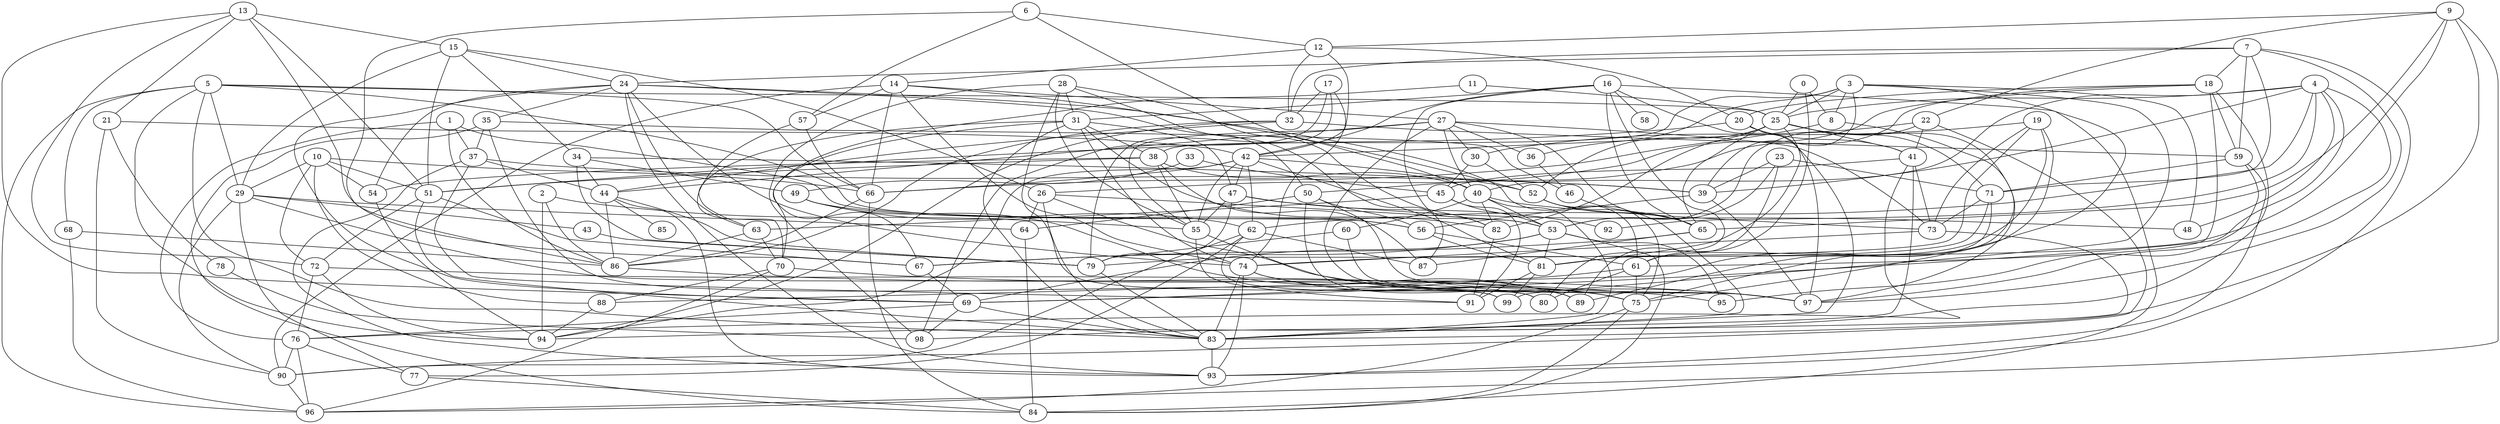 strict graph "gnp_random_graph(100,0.06)" {
0;
1;
2;
3;
4;
5;
6;
7;
8;
9;
10;
11;
12;
13;
14;
15;
16;
17;
18;
19;
20;
21;
22;
23;
24;
25;
26;
27;
28;
29;
30;
31;
32;
33;
34;
35;
36;
37;
38;
39;
40;
41;
42;
43;
44;
45;
46;
47;
48;
49;
50;
51;
52;
53;
54;
55;
56;
57;
58;
59;
60;
61;
62;
63;
64;
65;
66;
67;
68;
69;
70;
71;
72;
73;
74;
75;
76;
77;
78;
79;
80;
81;
82;
83;
84;
85;
86;
87;
88;
89;
90;
91;
92;
93;
94;
95;
96;
97;
98;
99;
0 -- 8  [is_available=True, prob="0.941804599603"];
0 -- 25  [is_available=True, prob="0.587652656555"];
0 -- 61  [is_available=True, prob="0.241929030036"];
1 -- 56  [is_available=True, prob="0.0815425190983"];
1 -- 76  [is_available=True, prob="0.574926602086"];
1 -- 37  [is_available=True, prob="0.450839774081"];
1 -- 86  [is_available=True, prob="1.0"];
2 -- 94  [is_available=True, prob="1.0"];
2 -- 86  [is_available=True, prob="0.72538706367"];
2 -- 55  [is_available=True, prob="0.633938780263"];
3 -- 99  [is_available=True, prob="0.503782107919"];
3 -- 36  [is_available=True, prob="1.0"];
3 -- 38  [is_available=True, prob="0.792788392971"];
3 -- 39  [is_available=True, prob="1.0"];
3 -- 8  [is_available=True, prob="0.806814732584"];
3 -- 48  [is_available=True, prob="1.0"];
3 -- 88  [is_available=True, prob="0.226618323187"];
3 -- 25  [is_available=True, prob="0.719584865769"];
4 -- 97  [is_available=True, prob="1.0"];
4 -- 69  [is_available=True, prob="1.0"];
4 -- 39  [is_available=True, prob="0.400478096536"];
4 -- 40  [is_available=True, prob="1.0"];
4 -- 48  [is_available=True, prob="1.0"];
4 -- 25  [is_available=True, prob="0.142228489048"];
4 -- 92  [is_available=True, prob="0.28557488988"];
4 -- 62  [is_available=True, prob="0.144034932397"];
5 -- 96  [is_available=True, prob="0.11345638897"];
5 -- 66  [is_available=True, prob="0.145016541132"];
5 -- 68  [is_available=True, prob="0.341920088948"];
5 -- 83  [is_available=True, prob="0.449173587538"];
5 -- 53  [is_available=True, prob="1.0"];
5 -- 25  [is_available=True, prob="0.429695268726"];
5 -- 29  [is_available=True, prob="0.368433906225"];
5 -- 94  [is_available=True, prob="0.748988633962"];
6 -- 40  [is_available=True, prob="1.0"];
6 -- 57  [is_available=True, prob="0.326022101197"];
6 -- 12  [is_available=True, prob="1.0"];
6 -- 86  [is_available=True, prob="0.0324843803004"];
7 -- 32  [is_available=True, prob="0.15621001655"];
7 -- 97  [is_available=True, prob="0.478302032663"];
7 -- 71  [is_available=True, prob="0.628313732632"];
7 -- 18  [is_available=True, prob="1.0"];
7 -- 24  [is_available=True, prob="0.359897794816"];
7 -- 59  [is_available=True, prob="1.0"];
7 -- 93  [is_available=True, prob="1.0"];
8 -- 75  [is_available=True, prob="0.423165359276"];
8 -- 66  [is_available=True, prob="0.057390694695"];
9 -- 96  [is_available=True, prob="0.0169860082769"];
9 -- 65  [is_available=True, prob="0.0732452060424"];
9 -- 74  [is_available=True, prob="1.0"];
9 -- 12  [is_available=True, prob="0.590844805752"];
9 -- 83  [is_available=True, prob="0.283745789079"];
9 -- 22  [is_available=True, prob="0.465822277042"];
10 -- 66  [is_available=True, prob="1.0"];
10 -- 72  [is_available=True, prob="0.90489239067"];
10 -- 51  [is_available=True, prob="0.505043815807"];
10 -- 54  [is_available=True, prob="0.516320153392"];
10 -- 88  [is_available=True, prob="1.0"];
10 -- 29  [is_available=True, prob="0.511395126649"];
11 -- 25  [is_available=True, prob="0.352731117329"];
11 -- 67  [is_available=True, prob="0.0233836104232"];
12 -- 32  [is_available=True, prob="0.906999322584"];
12 -- 42  [is_available=True, prob="0.78752783549"];
12 -- 14  [is_available=True, prob="1.0"];
12 -- 20  [is_available=True, prob="0.219532058173"];
13 -- 67  [is_available=True, prob="1.0"];
13 -- 69  [is_available=True, prob="0.613130793478"];
13 -- 72  [is_available=True, prob="0.823582878959"];
13 -- 15  [is_available=True, prob="0.949104489424"];
13 -- 51  [is_available=True, prob="0.728309835687"];
13 -- 21  [is_available=True, prob="0.00385560733266"];
14 -- 66  [is_available=True, prob="0.0526989405425"];
14 -- 74  [is_available=True, prob="0.564183282523"];
14 -- 57  [is_available=True, prob="0.389640248246"];
14 -- 90  [is_available=True, prob="0.276645191759"];
14 -- 27  [is_available=True, prob="0.291428926099"];
14 -- 61  [is_available=True, prob="1.0"];
15 -- 34  [is_available=True, prob="0.917113697104"];
15 -- 51  [is_available=True, prob="1.0"];
15 -- 24  [is_available=True, prob="0.496645262585"];
15 -- 26  [is_available=True, prob="0.354698973727"];
15 -- 29  [is_available=True, prob="0.855986527853"];
16 -- 65  [is_available=True, prob="0.985774294448"];
16 -- 42  [is_available=True, prob="1.0"];
16 -- 80  [is_available=True, prob="0.959224450285"];
16 -- 82  [is_available=True, prob="0.164220726722"];
16 -- 83  [is_available=True, prob="0.864114204923"];
16 -- 84  [is_available=True, prob="0.359012607564"];
16 -- 58  [is_available=True, prob="0.595957832813"];
16 -- 31  [is_available=True, prob="0.00787100148934"];
17 -- 32  [is_available=True, prob="0.318194740133"];
17 -- 74  [is_available=True, prob="0.546134530432"];
17 -- 98  [is_available=True, prob="0.309656615346"];
17 -- 79  [is_available=True, prob="0.643560681067"];
18 -- 50  [is_available=True, prob="0.330859499151"];
18 -- 20  [is_available=True, prob="0.825603096816"];
18 -- 26  [is_available=True, prob="0.442482051196"];
18 -- 59  [is_available=True, prob="0.5874798455"];
18 -- 61  [is_available=True, prob="0.0504904714431"];
18 -- 94  [is_available=True, prob="0.166132602898"];
19 -- 73  [is_available=True, prob="1.0"];
19 -- 75  [is_available=True, prob="1.0"];
19 -- 61  [is_available=True, prob="0.805070120688"];
19 -- 30  [is_available=True, prob="1.0"];
19 -- 79  [is_available=True, prob="0.583913354898"];
20 -- 41  [is_available=True, prob="0.39037256435"];
20 -- 51  [is_available=True, prob="0.668925074917"];
20 -- 97  [is_available=True, prob="0.318982365557"];
21 -- 42  [is_available=True, prob="0.127803242897"];
21 -- 90  [is_available=True, prob="1.0"];
21 -- 78  [is_available=True, prob="0.714555226258"];
22 -- 42  [is_available=True, prob="0.86939713523"];
22 -- 90  [is_available=True, prob="0.442474900718"];
22 -- 53  [is_available=True, prob="1.0"];
22 -- 41  [is_available=True, prob="0.229094503865"];
23 -- 89  [is_available=True, prob="0.536570629064"];
23 -- 71  [is_available=True, prob="0.0298652975749"];
23 -- 53  [is_available=True, prob="0.551696564291"];
23 -- 39  [is_available=True, prob="0.401740557747"];
24 -- 35  [is_available=True, prob="0.88987223258"];
24 -- 69  [is_available=True, prob="1.0"];
24 -- 74  [is_available=True, prob="0.163194324253"];
24 -- 50  [is_available=True, prob="0.36561801585"];
24 -- 52  [is_available=True, prob="0.530488743899"];
24 -- 54  [is_available=True, prob="0.812075553586"];
24 -- 93  [is_available=True, prob="0.369766991819"];
24 -- 63  [is_available=True, prob="0.363122530973"];
25 -- 65  [is_available=True, prob="0.956203890474"];
25 -- 71  [is_available=True, prob="0.187353877252"];
25 -- 41  [is_available=True, prob="1.0"];
25 -- 81  [is_available=True, prob="0.930486503184"];
25 -- 82  [is_available=True, prob="1.0"];
25 -- 52  [is_available=True, prob="0.0578101197516"];
25 -- 97  [is_available=True, prob="0.420836076583"];
26 -- 64  [is_available=True, prob="0.207678851891"];
26 -- 97  [is_available=True, prob="1.0"];
26 -- 83  [is_available=True, prob="1.0"];
26 -- 53  [is_available=True, prob="0.795723171403"];
27 -- 65  [is_available=True, prob="1.0"];
27 -- 36  [is_available=True, prob="1.0"];
27 -- 97  [is_available=True, prob="0.173926299025"];
27 -- 40  [is_available=True, prob="0.750111761691"];
27 -- 73  [is_available=True, prob="0.332570840792"];
27 -- 44  [is_available=True, prob="0.695025610958"];
27 -- 55  [is_available=True, prob="0.304527943724"];
27 -- 30  [is_available=True, prob="0.772892714624"];
28 -- 98  [is_available=True, prob="0.427661241796"];
28 -- 99  [is_available=True, prob="0.038150454873"];
28 -- 55  [is_available=True, prob="0.157338411459"];
28 -- 82  [is_available=True, prob="0.36509096964"];
28 -- 87  [is_available=True, prob="0.409441452954"];
28 -- 31  [is_available=True, prob="1.0"];
29 -- 64  [is_available=True, prob="0.826112372305"];
29 -- 43  [is_available=True, prob="1.0"];
29 -- 77  [is_available=True, prob="0.763235926909"];
29 -- 80  [is_available=True, prob="0.949665182668"];
29 -- 90  [is_available=True, prob="0.573319601829"];
30 -- 52  [is_available=True, prob="0.224274940481"];
30 -- 45  [is_available=True, prob="1.0"];
31 -- 38  [is_available=True, prob="0.0885892687651"];
31 -- 70  [is_available=True, prob="0.465437039878"];
31 -- 74  [is_available=True, prob="0.222010816145"];
31 -- 47  [is_available=True, prob="0.0810349157732"];
31 -- 82  [is_available=True, prob="0.331475521875"];
31 -- 83  [is_available=True, prob="0.555248834889"];
31 -- 63  [is_available=True, prob="0.869626910936"];
32 -- 44  [is_available=True, prob="1.0"];
32 -- 86  [is_available=True, prob="1.0"];
32 -- 59  [is_available=True, prob="0.833492458772"];
32 -- 94  [is_available=True, prob="1.0"];
33 -- 49  [is_available=True, prob="0.121225949883"];
33 -- 45  [is_available=True, prob="0.358942838919"];
34 -- 49  [is_available=True, prob="0.251448258001"];
34 -- 79  [is_available=True, prob="1.0"];
34 -- 39  [is_available=True, prob="1.0"];
34 -- 44  [is_available=True, prob="1.0"];
35 -- 99  [is_available=True, prob="0.270997083534"];
35 -- 84  [is_available=True, prob="0.110823278872"];
35 -- 37  [is_available=True, prob="0.127048458838"];
35 -- 46  [is_available=True, prob="0.943342774222"];
36 -- 46  [is_available=True, prob="1.0"];
37 -- 39  [is_available=True, prob="0.0903652659601"];
37 -- 44  [is_available=True, prob="0.258934549394"];
37 -- 91  [is_available=True, prob="0.908808567129"];
37 -- 93  [is_available=True, prob="1.0"];
38 -- 40  [is_available=True, prob="0.25037436988"];
38 -- 87  [is_available=True, prob="0.102888848408"];
38 -- 51  [is_available=True, prob="1.0"];
38 -- 54  [is_available=True, prob="0.463262352324"];
38 -- 55  [is_available=True, prob="0.921855512001"];
39 -- 97  [is_available=True, prob="0.19243034347"];
39 -- 56  [is_available=True, prob="0.649848356839"];
40 -- 73  [is_available=True, prob="1.0"];
40 -- 82  [is_available=True, prob="0.288743978392"];
40 -- 83  [is_available=True, prob="0.513873090791"];
40 -- 53  [is_available=True, prob="1.0"];
40 -- 60  [is_available=True, prob="0.5766206954"];
41 -- 98  [is_available=True, prob="0.802660445787"];
41 -- 73  [is_available=True, prob="1.0"];
41 -- 76  [is_available=True, prob="0.570172325179"];
41 -- 45  [is_available=True, prob="0.050386158053"];
42 -- 66  [is_available=True, prob="1.0"];
42 -- 47  [is_available=True, prob="1.0"];
42 -- 81  [is_available=True, prob="0.137223990133"];
42 -- 52  [is_available=True, prob="0.664634454051"];
42 -- 55  [is_available=True, prob="0.807345881562"];
42 -- 94  [is_available=True, prob="1.0"];
42 -- 62  [is_available=True, prob="0.561144360211"];
43 -- 79  [is_available=True, prob="1.0"];
44 -- 79  [is_available=True, prob="0.0606168967381"];
44 -- 85  [is_available=True, prob="0.313897083537"];
44 -- 86  [is_available=True, prob="1.0"];
44 -- 93  [is_available=True, prob="0.00605823907005"];
45 -- 53  [is_available=True, prob="0.61563217296"];
45 -- 91  [is_available=True, prob="0.397504617762"];
45 -- 63  [is_available=True, prob="0.606005890413"];
46 -- 65  [is_available=True, prob="0.665566675202"];
47 -- 79  [is_available=True, prob="0.817604298995"];
47 -- 48  [is_available=True, prob="0.976261084215"];
47 -- 55  [is_available=True, prob="0.666921519297"];
47 -- 92  [is_available=True, prob="1.0"];
49 -- 56  [is_available=True, prob="0.857039279001"];
49 -- 62  [is_available=True, prob="1.0"];
49 -- 89  [is_available=True, prob="1.0"];
50 -- 64  [is_available=True, prob="0.655099001522"];
50 -- 97  [is_available=True, prob="1.0"];
50 -- 56  [is_available=True, prob="0.624587118637"];
50 -- 89  [is_available=True, prob="0.206321575893"];
51 -- 67  [is_available=True, prob="0.016486240036"];
51 -- 72  [is_available=True, prob="1.0"];
51 -- 83  [is_available=True, prob="0.991905069666"];
52 -- 65  [is_available=True, prob="0.893207191283"];
52 -- 75  [is_available=True, prob="1.0"];
52 -- 83  [is_available=True, prob="1.0"];
53 -- 67  [is_available=True, prob="0.926393480695"];
53 -- 81  [is_available=True, prob="0.322218301354"];
53 -- 84  [is_available=True, prob="0.62572262579"];
53 -- 95  [is_available=True, prob="0.774204472242"];
53 -- 69  [is_available=True, prob="1.0"];
54 -- 94  [is_available=True, prob="0.706975378427"];
55 -- 91  [is_available=True, prob="0.851418069264"];
55 -- 75  [is_available=True, prob="0.172141324874"];
56 -- 81  [is_available=True, prob="0.374718995348"];
56 -- 61  [is_available=True, prob="0.563467628264"];
57 -- 66  [is_available=True, prob="0.664685309939"];
57 -- 70  [is_available=True, prob="1.0"];
59 -- 71  [is_available=True, prob="0.706237027423"];
59 -- 93  [is_available=True, prob="0.712908568574"];
59 -- 95  [is_available=True, prob="0.13472255262"];
60 -- 97  [is_available=True, prob="1.0"];
60 -- 79  [is_available=True, prob="0.340475617597"];
61 -- 69  [is_available=True, prob="1.0"];
61 -- 75  [is_available=True, prob="0.0856435147756"];
61 -- 80  [is_available=True, prob="0.48713540317"];
62 -- 77  [is_available=True, prob="1.0"];
62 -- 80  [is_available=True, prob="0.693965622968"];
62 -- 87  [is_available=True, prob="0.521250128742"];
62 -- 90  [is_available=True, prob="0.423289288203"];
63 -- 86  [is_available=True, prob="0.313722509181"];
63 -- 70  [is_available=True, prob="0.457767872463"];
64 -- 84  [is_available=True, prob="1.0"];
65 -- 67  [is_available=True, prob="0.180800735291"];
65 -- 87  [is_available=True, prob="0.207420808347"];
66 -- 84  [is_available=True, prob="1.0"];
66 -- 86  [is_available=True, prob="0.592255523319"];
67 -- 69  [is_available=True, prob="0.0298829789094"];
68 -- 96  [is_available=True, prob="0.397792149139"];
68 -- 86  [is_available=True, prob="0.652515514372"];
69 -- 98  [is_available=True, prob="0.292840598443"];
69 -- 76  [is_available=True, prob="1.0"];
69 -- 83  [is_available=True, prob="0.639521494665"];
70 -- 96  [is_available=True, prob="0.370136421753"];
70 -- 97  [is_available=True, prob="0.301440952885"];
70 -- 88  [is_available=True, prob="0.635352240883"];
71 -- 73  [is_available=True, prob="1.0"];
71 -- 81  [is_available=True, prob="1.0"];
71 -- 89  [is_available=True, prob="0.606800542438"];
72 -- 75  [is_available=True, prob="0.198324155498"];
72 -- 76  [is_available=True, prob="0.976248099536"];
72 -- 94  [is_available=True, prob="0.225455690034"];
73 -- 83  [is_available=True, prob="1.0"];
73 -- 74  [is_available=True, prob="1.0"];
74 -- 75  [is_available=True, prob="0.722000922183"];
74 -- 83  [is_available=True, prob="0.300605825729"];
74 -- 89  [is_available=True, prob="0.401717485803"];
74 -- 93  [is_available=True, prob="1.0"];
75 -- 96  [is_available=True, prob="0.316731040357"];
75 -- 84  [is_available=True, prob="0.14807939347"];
76 -- 96  [is_available=True, prob="0.395091090644"];
76 -- 77  [is_available=True, prob="0.946820010274"];
76 -- 90  [is_available=True, prob="1.0"];
77 -- 84  [is_available=True, prob="0.373694154184"];
78 -- 98  [is_available=True, prob="0.860844942729"];
79 -- 83  [is_available=True, prob="1.0"];
81 -- 99  [is_available=True, prob="0.167120682321"];
81 -- 91  [is_available=True, prob="0.956318910317"];
82 -- 91  [is_available=True, prob="1.0"];
83 -- 93  [is_available=True, prob="1.0"];
86 -- 95  [is_available=True, prob="0.911906044175"];
88 -- 94  [is_available=True, prob="0.593500723062"];
90 -- 96  [is_available=True, prob="1.0"];
}
